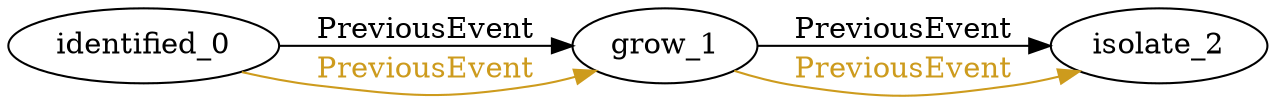 digraph finite_state_machine { 
	rankdir=LR;
	size="50,50";
node0 [label = "identified_0"]
node1 [label = "grow_1"]
node2 [label = "isolate_2"]
node0 -> node1 [ label = "PreviousEvent" fontcolor="black"  color = "Black"];
node0 -> node1 [ label = "PreviousEvent" fontcolor="goldenrod3"  color = "goldenrod3"];
node1 -> node2 [ label = "PreviousEvent" fontcolor="black"  color = "Black"];
node1 -> node2 [ label = "PreviousEvent" fontcolor="goldenrod3"  color = "goldenrod3"];
}